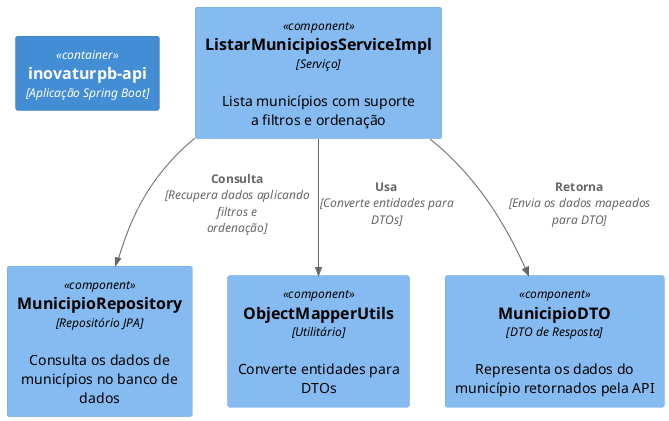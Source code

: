 @startuml
!define C4_COMPONENT
!include <C4/C4_Component.puml>

Container(app, "inovaturpb-api", "Aplicação Spring Boot")

' Serviço Principal
Component(service, "ListarMunicipiosServiceImpl", "Serviço", "Lista municípios com suporte a filtros e ordenação")

' Repositório
Component(repository, "MunicipioRepository", "Repositório JPA", "Consulta os dados de municípios no banco de dados")

' Utilitário de Mapeamento
Component(util, "ObjectMapperUtils", "Utilitário", "Converte entidades para DTOs")

' DTO de Resposta
Component(dto, "MunicipioDTO", "DTO de Resposta", "Representa os dados do município retornados pela API")

' Relacionamentos
Rel(service, repository, "Consulta", "Recupera dados aplicando filtros e ordenação")
Rel(service, util, "Usa", "Converte entidades para DTOs")
Rel(service, dto, "Retorna", "Envia os dados mapeados para DTO")

@enduml
